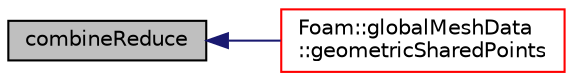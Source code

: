 digraph "combineReduce"
{
  bgcolor="transparent";
  edge [fontname="Helvetica",fontsize="10",labelfontname="Helvetica",labelfontsize="10"];
  node [fontname="Helvetica",fontsize="10",shape=record];
  rankdir="LR";
  Node1 [label="combineReduce",height=0.2,width=0.4,color="black", fillcolor="grey75", style="filled", fontcolor="black"];
  Node1 -> Node2 [dir="back",color="midnightblue",fontsize="10",style="solid",fontname="Helvetica"];
  Node2 [label="Foam::globalMeshData\l::geometricSharedPoints",height=0.2,width=0.4,color="red",URL="$a00942.html#a9514865a59c04a319922b8f49a151ba7",tooltip="Like sharedPoints but keeps cyclic points separate. "];
}
